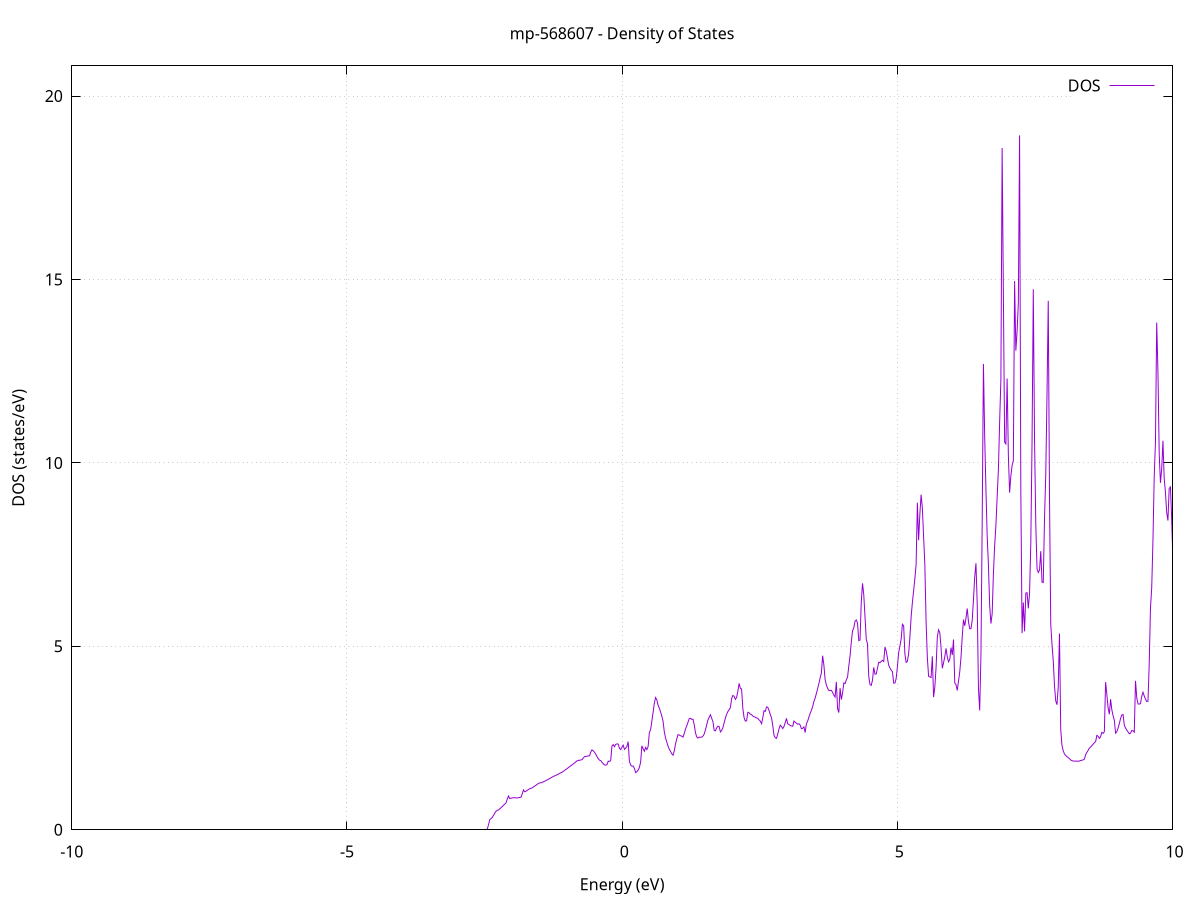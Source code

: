 set title 'mp-568607 - Density of States'
set xlabel 'Energy (eV)'
set ylabel 'DOS (states/eV)'
set grid
set xrange [-10:10]
set yrange [0:20.824]
set xzeroaxis lt -1
set terminal png size 800,600
set output 'mp-568607_dos_gnuplot.png'
plot '-' using 1:2 with lines title 'DOS'
-28.316800 0.000000
-28.294100 0.000000
-28.271500 0.000000
-28.248800 0.000000
-28.226200 0.000000
-28.203500 0.000000
-28.180900 0.000000
-28.158200 0.000000
-28.135600 0.000000
-28.112900 0.000000
-28.090300 0.000000
-28.067600 0.000000
-28.045000 0.000000
-28.022300 0.000000
-27.999700 0.000000
-27.977000 0.000000
-27.954400 0.000000
-27.931700 0.000000
-27.909100 0.000000
-27.886400 0.000000
-27.863800 0.000000
-27.841100 0.000000
-27.818500 0.000000
-27.795800 0.000000
-27.773200 0.000000
-27.750500 0.000000
-27.727900 0.000000
-27.705200 0.000000
-27.682600 0.000000
-27.659900 0.000000
-27.637300 0.000000
-27.614600 0.000000
-27.592000 0.000000
-27.569300 0.000000
-27.546700 0.000000
-27.524000 0.000000
-27.501400 0.000000
-27.478700 0.000000
-27.456100 0.000000
-27.433400 0.000000
-27.410800 0.000000
-27.388100 0.000000
-27.365500 0.000000
-27.342800 0.000000
-27.320200 0.000000
-27.297500 0.000000
-27.274900 0.000000
-27.252200 0.000000
-27.229600 0.000000
-27.206900 0.000000
-27.184300 0.000000
-27.161600 0.000000
-27.139000 0.000000
-27.116300 0.000000
-27.093700 0.000000
-27.071000 0.000000
-27.048400 0.000000
-27.025700 0.000000
-27.003100 0.000000
-26.980400 0.000000
-26.957800 0.000000
-26.935100 0.000000
-26.912500 0.000000
-26.889800 0.000000
-26.867200 0.000000
-26.844500 0.000000
-26.821900 0.000000
-26.799200 0.000000
-26.776600 0.000000
-26.753900 0.000000
-26.731300 0.000000
-26.708600 0.000000
-26.686000 0.000000
-26.663300 0.000000
-26.640700 0.000000
-26.618000 0.000000
-26.595400 0.000000
-26.572700 0.000000
-26.550100 0.000000
-26.527400 0.000000
-26.504800 0.000000
-26.482100 0.000000
-26.459500 0.000000
-26.436800 0.000000
-26.414200 0.000000
-26.391500 0.000000
-26.368900 0.000000
-26.346200 0.000000
-26.323600 0.000000
-26.300900 0.000000
-26.278300 0.000000
-26.255600 1109.644400
-26.233000 0.000000
-26.210300 0.000000
-26.187700 0.000000
-26.165000 0.000000
-26.142400 0.000000
-26.119700 0.000000
-26.097100 0.000000
-26.074400 0.000000
-26.051800 0.000000
-26.029100 0.000000
-26.006500 0.000000
-25.983800 0.000000
-25.961200 0.000000
-25.938500 0.000000
-25.915900 0.000000
-25.893200 0.000000
-25.870600 0.000000
-25.847900 0.000000
-25.825300 0.000000
-25.802600 0.000000
-25.780000 0.000000
-25.757300 0.000000
-25.734700 0.000000
-25.712000 0.000000
-25.689400 0.000000
-25.666700 0.000000
-25.644100 0.000000
-25.621400 0.000000
-25.598800 0.000000
-25.576100 0.000000
-25.553500 0.000000
-25.530800 0.000000
-25.508200 0.000000
-25.485500 0.000000
-25.462900 0.000000
-25.440200 0.000000
-25.417600 0.000000
-25.394900 0.000000
-25.372300 0.000000
-25.349600 0.000000
-25.327000 0.000000
-25.304300 0.000000
-25.281600 0.000000
-25.259000 0.000000
-25.236300 0.000000
-25.213700 0.000000
-25.191000 0.000000
-25.168400 0.000000
-25.145700 0.000000
-25.123100 0.000000
-25.100400 0.000000
-25.077800 0.000000
-25.055100 0.000000
-25.032500 0.000000
-25.009800 0.000000
-24.987200 0.000000
-24.964500 0.000000
-24.941900 0.000000
-24.919200 0.000000
-24.896600 0.000000
-24.873900 0.000000
-24.851300 0.000000
-24.828600 0.000000
-24.806000 0.000000
-24.783300 0.000000
-24.760700 0.000000
-24.738000 0.000000
-24.715400 0.000000
-24.692700 0.000000
-24.670100 0.000000
-24.647400 0.000000
-24.624800 0.000000
-24.602100 0.000000
-24.579500 0.000000
-24.556800 0.000000
-24.534200 0.000000
-24.511500 0.000000
-24.488900 0.000000
-24.466200 0.000000
-24.443600 0.000000
-24.420900 0.000000
-24.398300 0.000000
-24.375600 0.000000
-24.353000 0.000000
-24.330300 0.000000
-24.307700 0.000000
-24.285000 0.000000
-24.262400 0.000000
-24.239700 0.000000
-24.217100 0.000000
-24.194400 0.000000
-24.171800 0.000000
-24.149100 0.000000
-24.126500 0.000000
-24.103800 0.000000
-24.081200 0.000000
-24.058500 0.000000
-24.035900 0.000000
-24.013200 0.000000
-23.990600 0.000000
-23.967900 0.000000
-23.945300 0.000000
-23.922600 0.000000
-23.900000 0.000000
-23.877300 0.000000
-23.854700 0.000000
-23.832000 0.000000
-23.809400 0.000000
-23.786700 0.000000
-23.764100 0.000000
-23.741400 0.000000
-23.718800 0.000000
-23.696100 0.000000
-23.673500 0.000000
-23.650800 0.000000
-23.628200 0.000000
-23.605500 0.000000
-23.582900 0.000000
-23.560200 0.000000
-23.537600 0.000000
-23.514900 0.000000
-23.492300 0.000000
-23.469600 0.000000
-23.447000 0.000000
-23.424300 0.000000
-23.401700 0.000000
-23.379000 0.000000
-23.356400 0.000000
-23.333700 0.000000
-23.311100 0.000000
-23.288400 0.000000
-23.265800 0.000000
-23.243100 0.000000
-23.220500 0.000000
-23.197800 0.000000
-23.175200 0.000000
-23.152500 0.000000
-23.129900 0.000000
-23.107200 0.000000
-23.084600 0.000000
-23.061900 0.000000
-23.039300 0.000000
-23.016600 0.000000
-22.994000 0.000000
-22.971300 0.000000
-22.948700 0.000000
-22.926000 0.000000
-22.903400 0.000000
-22.880700 0.000000
-22.858100 0.000000
-22.835400 0.000000
-22.812800 0.000000
-22.790100 0.000000
-22.767500 0.000000
-22.744800 0.000000
-22.722200 0.000000
-22.699500 0.000000
-22.676900 0.000000
-22.654200 0.000000
-22.631600 0.000000
-22.608900 0.000000
-22.586300 0.000000
-22.563600 0.000000
-22.541000 0.000000
-22.518300 0.000000
-22.495700 0.000000
-22.473000 0.000000
-22.450400 0.000000
-22.427700 0.000000
-22.405100 0.000000
-22.382400 0.000000
-22.359800 0.000000
-22.337100 0.000000
-22.314500 0.000000
-22.291800 0.000000
-22.269200 0.000000
-22.246500 0.000000
-22.223900 0.000000
-22.201200 0.000000
-22.178600 0.000000
-22.155900 0.000000
-22.133300 0.000000
-22.110600 0.000000
-22.088000 0.000000
-22.065300 0.000000
-22.042700 0.000000
-22.020000 0.000000
-21.997400 0.000000
-21.974700 0.000000
-21.952100 0.000000
-21.929400 0.000000
-21.906700 0.000000
-21.884100 0.000000
-21.861400 0.000000
-21.838800 0.000000
-21.816100 0.000000
-21.793500 0.000000
-21.770800 0.000000
-21.748200 0.000000
-21.725500 0.000000
-21.702900 0.000000
-21.680200 0.000000
-21.657600 0.000000
-21.634900 0.000000
-21.612300 0.000000
-21.589600 0.000000
-21.567000 0.000000
-21.544300 0.000000
-21.521700 0.000000
-21.499000 0.000000
-21.476400 0.000000
-21.453700 0.000000
-21.431100 0.000000
-21.408400 0.000000
-21.385800 0.000000
-21.363100 0.000000
-21.340500 0.000000
-21.317800 0.000000
-21.295200 0.000000
-21.272500 0.000000
-21.249900 0.000000
-21.227200 0.000000
-21.204600 0.000000
-21.181900 0.000000
-21.159300 0.000000
-21.136600 0.000000
-21.114000 0.000000
-21.091300 0.000000
-21.068700 0.000000
-21.046000 0.000000
-21.023400 0.000000
-21.000700 0.000000
-20.978100 0.000000
-20.955400 0.000000
-20.932800 0.000000
-20.910100 0.000000
-20.887500 0.000000
-20.864800 0.000000
-20.842200 0.000000
-20.819500 0.000000
-20.796900 0.000000
-20.774200 0.000000
-20.751600 0.000000
-20.728900 0.000000
-20.706300 0.000000
-20.683600 0.000000
-20.661000 0.000000
-20.638300 0.000000
-20.615700 0.000000
-20.593000 0.000000
-20.570400 0.000000
-20.547700 0.000000
-20.525100 0.000000
-20.502400 0.000000
-20.479800 0.000000
-20.457100 0.000000
-20.434500 0.000000
-20.411800 0.000000
-20.389200 0.000000
-20.366500 0.000000
-20.343900 0.000000
-20.321200 0.000000
-20.298600 0.000000
-20.275900 0.000000
-20.253300 0.000000
-20.230600 0.000000
-20.208000 0.000000
-20.185300 0.000000
-20.162700 0.000000
-20.140000 0.000000
-20.117400 0.000000
-20.094700 0.000000
-20.072100 0.000000
-20.049400 0.000000
-20.026800 0.000000
-20.004100 0.000000
-19.981500 0.000000
-19.958800 0.000000
-19.936200 0.000000
-19.913500 0.000000
-19.890900 0.000000
-19.868200 0.000000
-19.845600 0.000000
-19.822900 0.000000
-19.800300 0.000000
-19.777600 0.000000
-19.755000 0.000000
-19.732300 0.000000
-19.709700 0.000000
-19.687000 0.000000
-19.664400 0.000000
-19.641700 0.000000
-19.619100 0.000000
-19.596400 0.000000
-19.573800 0.000000
-19.551100 0.000000
-19.528500 0.000000
-19.505800 0.000000
-19.483200 0.000000
-19.460500 0.000000
-19.437900 0.000000
-19.415200 0.000000
-19.392600 0.000000
-19.369900 0.000000
-19.347300 0.000000
-19.324600 0.000000
-19.302000 0.000000
-19.279300 0.000000
-19.256700 0.000000
-19.234000 0.000000
-19.211400 0.000000
-19.188700 0.000000
-19.166100 0.000000
-19.143400 0.000000
-19.120800 0.000000
-19.098100 0.000000
-19.075500 0.000000
-19.052800 0.000000
-19.030200 0.000000
-19.007500 0.000000
-18.984900 0.000000
-18.962200 0.000000
-18.939600 0.000000
-18.916900 0.000000
-18.894300 0.000000
-18.871600 0.000000
-18.849000 0.000000
-18.826300 0.000000
-18.803700 0.000000
-18.781000 0.000000
-18.758400 0.000000
-18.735700 0.000000
-18.713100 0.000000
-18.690400 0.000000
-18.667800 0.000000
-18.645100 0.000000
-18.622500 0.000000
-18.599800 0.000000
-18.577200 0.000000
-18.554500 0.000000
-18.531800 0.000000
-18.509200 0.000000
-18.486500 0.000000
-18.463900 0.000000
-18.441200 0.000000
-18.418600 0.000000
-18.395900 0.000000
-18.373300 0.000000
-18.350600 0.000000
-18.328000 0.000000
-18.305300 0.000000
-18.282700 0.000000
-18.260000 0.000000
-18.237400 0.000000
-18.214700 0.000000
-18.192100 0.000000
-18.169400 0.000000
-18.146800 0.000000
-18.124100 0.000000
-18.101500 0.000000
-18.078800 0.000000
-18.056200 0.000000
-18.033500 0.000000
-18.010900 0.000000
-17.988200 0.000000
-17.965600 0.000000
-17.942900 0.000000
-17.920300 0.000000
-17.897600 0.000000
-17.875000 0.000000
-17.852300 0.000000
-17.829700 0.000000
-17.807000 0.000000
-17.784400 0.000000
-17.761700 0.000000
-17.739100 0.000000
-17.716400 0.000000
-17.693800 0.000000
-17.671100 0.000000
-17.648500 0.000000
-17.625800 0.000000
-17.603200 0.000000
-17.580500 0.000000
-17.557900 0.000000
-17.535200 0.000000
-17.512600 0.000000
-17.489900 0.000000
-17.467300 0.000000
-17.444600 0.000000
-17.422000 0.000000
-17.399300 0.000000
-17.376700 0.000000
-17.354000 0.000000
-17.331400 0.000000
-17.308700 0.000000
-17.286100 0.000000
-17.263400 0.000000
-17.240800 0.000000
-17.218100 0.000000
-17.195500 0.000000
-17.172800 0.000000
-17.150200 0.000000
-17.127500 0.000000
-17.104900 0.000000
-17.082200 0.000000
-17.059600 0.000000
-17.036900 0.000000
-17.014300 0.000000
-16.991600 0.000000
-16.969000 0.000000
-16.946300 0.000000
-16.923700 0.000000
-16.901000 0.000000
-16.878400 0.000000
-16.855700 0.000000
-16.833100 0.000000
-16.810400 0.000000
-16.787800 0.000000
-16.765100 0.000000
-16.742500 0.000000
-16.719800 0.000000
-16.697200 0.000000
-16.674500 0.000000
-16.651900 0.000000
-16.629200 0.000000
-16.606600 0.000000
-16.583900 0.000000
-16.561300 0.000000
-16.538600 0.000000
-16.516000 0.000000
-16.493300 0.000000
-16.470700 0.000000
-16.448000 0.000000
-16.425400 0.000000
-16.402700 0.000000
-16.380100 0.000000
-16.357400 0.000000
-16.334800 0.000000
-16.312100 0.000000
-16.289500 0.000000
-16.266800 0.000000
-16.244200 0.000000
-16.221500 0.000000
-16.198900 0.000000
-16.176200 0.000000
-16.153600 0.000000
-16.130900 0.000000
-16.108300 0.000000
-16.085600 0.000000
-16.063000 0.000000
-16.040300 0.000000
-16.017700 0.000000
-15.995000 0.000000
-15.972400 0.000000
-15.949700 0.000000
-15.927100 0.000000
-15.904400 0.000000
-15.881800 0.000000
-15.859100 0.000000
-15.836500 0.000000
-15.813800 0.000000
-15.791200 0.000000
-15.768500 0.000000
-15.745900 0.000000
-15.723200 0.000000
-15.700600 0.000000
-15.677900 0.000000
-15.655300 0.000000
-15.632600 0.000000
-15.610000 0.000000
-15.587300 0.000000
-15.564700 0.000000
-15.542000 0.000000
-15.519400 0.000000
-15.496700 0.000000
-15.474100 0.000000
-15.451400 0.000000
-15.428800 0.000000
-15.406100 0.000000
-15.383500 0.000000
-15.360800 0.000000
-15.338200 0.000000
-15.315500 0.000000
-15.292900 0.000000
-15.270200 0.000000
-15.247600 0.000000
-15.224900 0.000000
-15.202300 0.000000
-15.179600 0.000000
-15.156900 0.000000
-15.134300 0.000000
-15.111600 0.000000
-15.089000 0.000000
-15.066300 0.000000
-15.043700 0.000000
-15.021000 0.000000
-14.998400 0.000000
-14.975700 0.000000
-14.953100 0.000000
-14.930400 0.000000
-14.907800 0.000000
-14.885100 0.000000
-14.862500 0.000000
-14.839800 0.000000
-14.817200 0.000000
-14.794500 0.000000
-14.771900 0.000000
-14.749200 0.000000
-14.726600 0.000000
-14.703900 0.000000
-14.681300 0.000000
-14.658600 0.000000
-14.636000 0.000000
-14.613300 0.000000
-14.590700 0.000000
-14.568000 0.000000
-14.545400 0.000000
-14.522700 0.000000
-14.500100 0.000000
-14.477400 0.000000
-14.454800 0.000000
-14.432100 0.000000
-14.409500 0.000000
-14.386800 0.000000
-14.364200 0.000000
-14.341500 0.000000
-14.318900 0.000000
-14.296200 0.000000
-14.273600 0.000000
-14.250900 0.000000
-14.228300 0.000000
-14.205600 0.000000
-14.183000 0.000000
-14.160300 0.000000
-14.137700 0.000000
-14.115000 0.000000
-14.092400 0.000000
-14.069700 0.000000
-14.047100 0.000000
-14.024400 0.000000
-14.001800 0.000000
-13.979100 0.000000
-13.956500 0.000000
-13.933800 0.000000
-13.911200 0.000000
-13.888500 0.000000
-13.865900 0.000000
-13.843200 0.000000
-13.820600 0.000000
-13.797900 0.000000
-13.775300 0.000000
-13.752600 0.000000
-13.730000 0.000000
-13.707300 0.000000
-13.684700 0.000000
-13.662000 0.000000
-13.639400 0.000000
-13.616700 0.000000
-13.594100 0.000000
-13.571400 0.000000
-13.548800 0.000000
-13.526100 0.000000
-13.503500 0.000000
-13.480800 0.000000
-13.458200 0.000000
-13.435500 0.000000
-13.412900 0.000000
-13.390200 0.000000
-13.367600 0.000000
-13.344900 0.000000
-13.322300 0.000000
-13.299600 0.000000
-13.277000 0.000000
-13.254300 0.000000
-13.231700 0.000000
-13.209000 0.000000
-13.186400 0.000000
-13.163700 0.000000
-13.141100 0.000000
-13.118400 0.000000
-13.095800 0.000000
-13.073100 0.000000
-13.050500 0.000000
-13.027800 0.000000
-13.005200 0.000000
-12.982500 0.000000
-12.959900 0.000000
-12.937200 0.000000
-12.914600 0.000000
-12.891900 0.000000
-12.869300 0.000000
-12.846600 0.000000
-12.824000 0.000000
-12.801300 0.000000
-12.778700 0.000000
-12.756000 0.000000
-12.733400 0.000000
-12.710700 0.000000
-12.688100 0.000000
-12.665400 0.000000
-12.642800 0.000000
-12.620100 0.000000
-12.597500 0.000000
-12.574800 0.000000
-12.552200 0.000000
-12.529500 0.000000
-12.506900 0.000000
-12.484200 0.000000
-12.461600 0.000000
-12.438900 0.000000
-12.416300 0.000000
-12.393600 0.000000
-12.371000 0.000000
-12.348300 0.000000
-12.325700 0.000000
-12.303000 0.000000
-12.280400 0.000000
-12.257700 0.000000
-12.235100 0.000000
-12.212400 0.000000
-12.189800 0.000000
-12.167100 0.000000
-12.144500 0.000000
-12.121800 0.000000
-12.099200 0.000000
-12.076500 0.000000
-12.053900 0.000000
-12.031200 0.000000
-12.008600 0.000000
-11.985900 0.000000
-11.963300 0.000000
-11.940600 0.000000
-11.918000 0.000000
-11.895300 0.000000
-11.872700 0.000000
-11.850000 0.000000
-11.827400 0.000000
-11.804700 0.000000
-11.782000 0.000000
-11.759400 0.000000
-11.736700 0.000000
-11.714100 0.000000
-11.691400 0.000000
-11.668800 0.000000
-11.646100 0.000000
-11.623500 0.000000
-11.600800 0.000000
-11.578200 0.000000
-11.555500 0.000000
-11.532900 0.000000
-11.510200 0.000000
-11.487600 0.000000
-11.464900 0.000000
-11.442300 0.000000
-11.419600 0.000000
-11.397000 0.000000
-11.374300 0.000000
-11.351700 0.000000
-11.329000 0.000000
-11.306400 0.000000
-11.283700 0.000000
-11.261100 0.000000
-11.238400 0.000000
-11.215800 0.000000
-11.193100 0.000000
-11.170500 0.000000
-11.147800 0.000000
-11.125200 0.000000
-11.102500 0.000000
-11.079900 0.000000
-11.057200 0.000000
-11.034600 0.000000
-11.011900 0.000000
-10.989300 0.000000
-10.966600 0.000000
-10.944000 0.000000
-10.921300 0.000000
-10.898700 0.000000
-10.876000 0.000000
-10.853400 0.000000
-10.830700 0.000000
-10.808100 0.000000
-10.785400 0.000000
-10.762800 0.000000
-10.740100 0.000000
-10.717500 0.000000
-10.694800 0.000000
-10.672200 0.000000
-10.649500 0.000000
-10.626900 0.000000
-10.604200 0.000000
-10.581600 0.000000
-10.558900 0.000000
-10.536300 0.000000
-10.513600 0.000000
-10.491000 0.000000
-10.468300 0.000000
-10.445700 0.000000
-10.423000 0.000000
-10.400400 0.000000
-10.377700 0.000000
-10.355100 0.000000
-10.332400 0.000000
-10.309800 0.000000
-10.287100 0.000000
-10.264500 0.000000
-10.241800 0.000000
-10.219200 0.000000
-10.196500 0.000000
-10.173900 0.000000
-10.151200 0.000000
-10.128600 0.000000
-10.105900 0.000000
-10.083300 0.000000
-10.060600 0.000000
-10.038000 0.000000
-10.015300 0.000000
-9.992700 0.000000
-9.970000 0.000000
-9.947400 0.000000
-9.924700 0.000000
-9.902100 0.000000
-9.879400 0.000000
-9.856800 0.000000
-9.834100 0.000000
-9.811500 0.000000
-9.788800 0.000000
-9.766200 0.000000
-9.743500 0.000000
-9.720900 0.000000
-9.698200 0.000000
-9.675600 0.000000
-9.652900 0.000000
-9.630300 0.000000
-9.607600 0.000000
-9.585000 0.000000
-9.562300 0.000000
-9.539700 0.000000
-9.517000 0.000000
-9.494400 0.000000
-9.471700 0.000000
-9.449100 0.000000
-9.426400 0.000000
-9.403800 0.000000
-9.381100 0.000000
-9.358500 0.000000
-9.335800 0.000000
-9.313200 0.000000
-9.290500 0.000000
-9.267900 0.000000
-9.245200 0.000000
-9.222600 0.000000
-9.199900 0.000000
-9.177300 0.000000
-9.154600 0.000000
-9.132000 0.000000
-9.109300 0.000000
-9.086700 0.000000
-9.064000 0.000000
-9.041400 0.000000
-9.018700 0.000000
-8.996100 0.000000
-8.973400 0.000000
-8.950800 0.000000
-8.928100 0.000000
-8.905500 0.000000
-8.882800 0.000000
-8.860200 0.000000
-8.837500 0.000000
-8.814900 0.000000
-8.792200 0.000000
-8.769600 0.000000
-8.746900 0.000000
-8.724300 0.000000
-8.701600 0.000000
-8.679000 0.000000
-8.656300 0.000000
-8.633700 0.000000
-8.611000 0.000000
-8.588400 0.000000
-8.565700 0.000000
-8.543100 0.000000
-8.520400 0.000000
-8.497800 0.000000
-8.475100 0.000000
-8.452500 0.000000
-8.429800 0.000000
-8.407100 0.000000
-8.384500 0.000000
-8.361800 0.000000
-8.339200 0.000000
-8.316500 0.000000
-8.293900 0.000000
-8.271200 0.000000
-8.248600 0.000000
-8.225900 0.000000
-8.203300 0.000000
-8.180600 0.000000
-8.158000 0.000000
-8.135300 0.000000
-8.112700 0.000000
-8.090000 0.000000
-8.067400 0.000000
-8.044700 0.000000
-8.022100 0.000000
-7.999400 0.000000
-7.976800 0.000000
-7.954100 0.000000
-7.931500 0.000000
-7.908800 0.000000
-7.886200 0.000000
-7.863500 0.000000
-7.840900 0.000000
-7.818200 0.000000
-7.795600 0.000000
-7.772900 0.000000
-7.750300 0.000000
-7.727600 0.000000
-7.705000 0.000000
-7.682300 0.000000
-7.659700 0.000000
-7.637000 0.000000
-7.614400 0.000000
-7.591700 0.000000
-7.569100 0.000000
-7.546400 0.000000
-7.523800 0.000000
-7.501100 0.000000
-7.478500 0.000000
-7.455800 0.000000
-7.433200 0.000000
-7.410500 0.000000
-7.387900 0.000000
-7.365200 0.000000
-7.342600 0.000000
-7.319900 0.000000
-7.297300 0.000000
-7.274600 0.000000
-7.252000 0.000000
-7.229300 0.000000
-7.206700 0.000000
-7.184000 0.000000
-7.161400 0.000000
-7.138700 0.000000
-7.116100 0.000000
-7.093400 0.000000
-7.070800 0.000000
-7.048100 0.000000
-7.025500 0.000000
-7.002800 0.000000
-6.980200 0.000000
-6.957500 0.000000
-6.934900 0.000000
-6.912200 0.000000
-6.889600 0.000000
-6.866900 0.000000
-6.844300 0.000000
-6.821600 0.000000
-6.799000 0.000000
-6.776300 0.000000
-6.753700 0.000000
-6.731000 0.000000
-6.708400 0.000000
-6.685700 0.000000
-6.663100 0.000000
-6.640400 0.000000
-6.617800 0.000000
-6.595100 0.000000
-6.572500 0.000000
-6.549800 0.000000
-6.527200 0.000000
-6.504500 0.000000
-6.481900 0.000000
-6.459200 0.000000
-6.436600 0.000000
-6.413900 0.000000
-6.391300 0.000000
-6.368600 0.000000
-6.346000 0.000000
-6.323300 0.000000
-6.300700 0.000000
-6.278000 0.000000
-6.255400 0.000000
-6.232700 0.000000
-6.210100 0.000000
-6.187400 0.000000
-6.164800 0.000000
-6.142100 0.000000
-6.119500 0.000000
-6.096800 0.000000
-6.074200 0.000000
-6.051500 0.000000
-6.028900 0.000000
-6.006200 0.000000
-5.983600 0.000000
-5.960900 0.000000
-5.938300 0.000000
-5.915600 0.000000
-5.893000 0.000000
-5.870300 0.000000
-5.847700 0.000000
-5.825000 0.000000
-5.802400 0.000000
-5.779700 0.000000
-5.757100 0.000000
-5.734400 0.000000
-5.711800 0.000000
-5.689100 0.000000
-5.666500 0.000000
-5.643800 0.000000
-5.621200 0.000000
-5.598500 0.000000
-5.575900 0.000000
-5.553200 0.000000
-5.530600 0.000000
-5.507900 0.000000
-5.485300 0.000000
-5.462600 0.000000
-5.440000 0.000000
-5.417300 0.000000
-5.394700 0.000000
-5.372000 0.000000
-5.349400 0.000000
-5.326700 0.000000
-5.304100 0.000000
-5.281400 0.000000
-5.258800 0.000000
-5.236100 0.000000
-5.213500 0.000000
-5.190800 0.000000
-5.168200 0.000000
-5.145500 0.000000
-5.122900 0.000000
-5.100200 0.000000
-5.077600 0.000000
-5.054900 0.000000
-5.032200 0.000000
-5.009600 0.000000
-4.986900 0.000000
-4.964300 0.000000
-4.941600 0.000000
-4.919000 0.000000
-4.896300 0.000000
-4.873700 0.000000
-4.851000 0.000000
-4.828400 0.000000
-4.805700 0.000000
-4.783100 0.000000
-4.760400 0.000000
-4.737800 0.000000
-4.715100 0.000000
-4.692500 0.000000
-4.669800 0.000000
-4.647200 0.000000
-4.624500 0.000000
-4.601900 0.000000
-4.579200 0.000000
-4.556600 0.000000
-4.533900 0.000000
-4.511300 0.000000
-4.488600 0.000000
-4.466000 0.000000
-4.443300 0.000000
-4.420700 0.000000
-4.398000 0.000000
-4.375400 0.000000
-4.352700 0.000000
-4.330100 0.000000
-4.307400 0.000000
-4.284800 0.000000
-4.262100 0.000000
-4.239500 0.000000
-4.216800 0.000000
-4.194200 0.000000
-4.171500 0.000000
-4.148900 0.000000
-4.126200 0.000000
-4.103600 0.000000
-4.080900 0.000000
-4.058300 0.000000
-4.035600 0.000000
-4.013000 0.000000
-3.990300 0.000000
-3.967700 0.000000
-3.945000 0.000000
-3.922400 0.000000
-3.899700 0.000000
-3.877100 0.000000
-3.854400 0.000000
-3.831800 0.000000
-3.809100 0.000000
-3.786500 0.000000
-3.763800 0.000000
-3.741200 0.000000
-3.718500 0.000000
-3.695900 0.000000
-3.673200 0.000000
-3.650600 0.000000
-3.627900 0.000000
-3.605300 0.000000
-3.582600 0.000000
-3.560000 0.000000
-3.537300 0.000000
-3.514700 0.000000
-3.492000 0.000000
-3.469400 0.000000
-3.446700 0.000000
-3.424100 0.000000
-3.401400 0.000000
-3.378800 0.000000
-3.356100 0.000000
-3.333500 0.000000
-3.310800 0.000000
-3.288200 0.000000
-3.265500 0.000000
-3.242900 0.000000
-3.220200 0.000000
-3.197600 0.000000
-3.174900 0.000000
-3.152300 0.000000
-3.129600 0.000000
-3.107000 0.000000
-3.084300 0.000000
-3.061700 0.000000
-3.039000 0.000000
-3.016400 0.000000
-2.993700 0.000000
-2.971100 0.000000
-2.948400 0.000000
-2.925800 0.000000
-2.903100 0.000000
-2.880500 0.000000
-2.857800 0.000000
-2.835200 0.000000
-2.812500 0.000000
-2.789900 0.000000
-2.767200 0.000000
-2.744600 0.000000
-2.721900 0.000000
-2.699300 0.000000
-2.676600 0.000000
-2.654000 0.000000
-2.631300 0.000000
-2.608700 0.000000
-2.586000 0.000000
-2.563400 0.000000
-2.540700 0.000000
-2.518100 0.000000
-2.495400 0.000000
-2.472800 0.000000
-2.450100 0.021300
-2.427500 0.139000
-2.404800 0.276900
-2.382200 0.305100
-2.359500 0.337200
-2.336900 0.394500
-2.314200 0.454700
-2.291600 0.505800
-2.268900 0.528200
-2.246300 0.541100
-2.223600 0.569400
-2.201000 0.601900
-2.178300 0.634200
-2.155700 0.666400
-2.133000 0.699800
-2.110400 0.733600
-2.087700 0.832300
-2.065100 0.921300
-2.042400 0.850600
-2.019800 0.859800
-1.997100 0.867400
-1.974500 0.874700
-1.951800 0.875700
-1.929200 0.868300
-1.906500 0.865800
-1.883900 0.874400
-1.861200 0.882700
-1.838600 0.886700
-1.815900 0.974000
-1.793300 1.087400
-1.770600 1.035600
-1.748000 1.049200
-1.725300 1.073600
-1.702700 1.099200
-1.680000 1.118700
-1.657300 1.128600
-1.634700 1.142600
-1.612000 1.166000
-1.589400 1.189600
-1.566700 1.213700
-1.544100 1.238100
-1.521400 1.261800
-1.498800 1.277600
-1.476100 1.279700
-1.453500 1.294100
-1.430800 1.308700
-1.408200 1.323600
-1.385500 1.340400
-1.362900 1.358300
-1.340200 1.376700
-1.317600 1.395900
-1.294900 1.415800
-1.272300 1.435900
-1.249600 1.454300
-1.227000 1.469100
-1.204300 1.484700
-1.181700 1.499700
-1.159000 1.517900
-1.136400 1.536300
-1.113700 1.553400
-1.091100 1.570000
-1.068400 1.593000
-1.045800 1.618600
-1.023100 1.643000
-1.000500 1.668000
-0.977800 1.693400
-0.955200 1.719500
-0.932500 1.746100
-0.909900 1.769400
-0.887200 1.796300
-0.864600 1.823700
-0.841900 1.851500
-0.819300 1.879900
-0.796600 1.893200
-0.774000 1.894300
-0.751300 1.903400
-0.728700 1.911800
-0.706000 1.958400
-0.683400 1.991900
-0.660700 1.999300
-0.638100 2.006500
-0.615400 2.012700
-0.592800 2.016900
-0.570100 2.120400
-0.547500 2.178500
-0.524800 2.151600
-0.502200 2.112100
-0.479500 2.059500
-0.456900 1.996000
-0.434200 1.941900
-0.411600 1.897400
-0.388900 1.887300
-0.366300 1.837700
-0.343600 1.798200
-0.321000 1.770200
-0.298300 1.761900
-0.275700 1.773300
-0.253000 1.870400
-0.230400 1.863700
-0.207700 1.887400
-0.185100 2.283600
-0.162400 2.321500
-0.139800 2.265300
-0.117100 2.329000
-0.094500 2.340400
-0.071800 2.336800
-0.049200 2.222100
-0.026500 2.186200
-0.003900 2.250300
0.018800 2.306800
0.041400 2.192100
0.064100 2.223400
0.086700 2.272900
0.109400 2.403900
0.132000 1.864300
0.154700 1.764500
0.177300 1.734200
0.200000 1.738700
0.222600 1.672700
0.245300 1.559100
0.267900 1.584800
0.290600 1.628200
0.313200 1.697000
0.335900 1.846500
0.358500 2.288500
0.381200 2.209700
0.403800 2.138700
0.426500 2.246100
0.449100 2.185300
0.471800 2.268400
0.494400 2.650300
0.517100 2.731500
0.539700 2.958800
0.562400 3.197500
0.585000 3.452000
0.607700 3.604900
0.630300 3.542000
0.653000 3.394000
0.675600 3.314400
0.698300 3.210300
0.720900 3.098600
0.743600 2.959300
0.766200 2.668900
0.788900 2.504000
0.811500 2.392500
0.834200 2.276800
0.856800 2.196200
0.879500 2.133100
0.902100 2.071000
0.924800 2.033500
0.947400 2.156100
0.970100 2.340700
0.992700 2.479200
1.015400 2.594800
1.038000 2.582300
1.060700 2.561300
1.083300 2.553700
1.106000 2.525800
1.128600 2.629400
1.151300 2.744800
1.173900 2.833300
1.196600 2.933600
1.219200 3.027700
1.241900 3.039600
1.264500 3.010000
1.287200 3.014300
1.309800 2.860800
1.332500 2.643700
1.355100 2.531600
1.377800 2.499400
1.400400 2.524600
1.423100 2.525000
1.445700 2.522800
1.468400 2.555000
1.491000 2.610500
1.513700 2.721500
1.536300 2.856600
1.559000 2.993600
1.581600 3.067500
1.604300 3.136300
1.626900 3.037100
1.649600 2.950300
1.672200 2.710100
1.694900 2.698200
1.717600 2.777800
1.740200 2.823900
1.762900 2.809700
1.785500 2.666600
1.808200 2.706400
1.830800 2.783700
1.853500 2.919100
1.876100 3.043900
1.898800 3.151000
1.921400 3.224200
1.944100 3.268700
1.966700 3.328100
1.989400 3.576900
2.012000 3.662100
2.034700 3.639200
2.057300 3.555900
2.080000 3.607400
2.102600 3.780700
2.125300 3.989500
2.147900 3.855900
2.170600 3.838500
2.193200 3.301900
2.215900 3.055000
2.238500 2.961400
2.261200 2.973600
2.283800 3.202600
2.306500 3.187300
2.329100 3.153100
2.351800 3.138400
2.374400 3.099200
2.397100 3.081900
2.419700 3.068200
2.442400 3.050200
2.465000 3.036800
2.487700 2.996300
2.510300 2.961700
2.533000 2.891300
2.555600 3.052900
2.578300 3.245600
2.600900 3.226200
2.623600 3.349200
2.646200 3.339700
2.668900 3.253300
2.691500 3.138400
2.714200 3.053700
2.736800 2.842800
2.759500 2.572200
2.782100 2.508300
2.804800 2.492600
2.827400 2.610200
2.850100 2.747200
2.872700 2.850900
2.895400 2.815700
2.918000 2.758000
2.940700 2.816800
2.963300 2.919700
2.986000 3.036400
3.008600 2.891900
3.031300 2.865900
3.053900 2.843900
3.076600 2.828600
3.099200 2.821800
3.121900 2.964100
3.144500 2.932100
3.167200 2.903300
3.189800 2.878200
3.212500 2.889300
3.235100 2.855300
3.257800 2.753400
3.280400 2.767000
3.303100 2.805500
3.325700 2.651100
3.348400 2.893500
3.371000 2.960400
3.393700 3.076500
3.416300 3.172000
3.439000 3.258300
3.461600 3.356200
3.484300 3.498300
3.506900 3.590200
3.529600 3.716800
3.552200 3.848400
3.574900 3.985300
3.597500 4.139800
3.620200 4.271800
3.642800 4.744900
3.665500 4.492700
3.688100 4.095300
3.710800 3.946000
3.733400 3.856900
3.756100 3.797700
3.778700 3.798000
3.801400 3.801200
3.824000 3.745900
3.846700 3.672200
3.869300 3.617900
3.892000 4.032300
3.914600 3.301000
3.937300 3.195200
3.959900 3.861800
3.982600 3.548600
4.005200 3.729700
4.027900 4.003700
4.050500 3.985400
4.073200 4.086400
4.095800 4.162900
4.118500 4.462800
4.141100 4.736400
4.163800 5.115000
4.186400 5.424800
4.209100 5.504600
4.231700 5.687300
4.254400 5.720600
4.277000 5.637700
4.299700 5.156300
4.322300 5.173500
4.345000 6.206800
4.367600 6.718500
4.390300 6.408700
4.412900 5.802100
4.435600 5.195100
4.458200 5.065900
4.480900 4.182800
4.503500 3.959900
4.526200 3.936800
4.548800 4.077800
4.571500 4.427000
4.594100 4.242600
4.616800 4.246300
4.639400 4.403100
4.662100 4.567100
4.684700 4.552600
4.707400 4.588900
4.730000 4.619800
4.752700 4.586600
4.775300 4.980100
4.798000 4.873900
4.820600 4.675300
4.843300 4.485700
4.865900 4.412900
4.888600 4.347600
4.911200 4.313900
4.933900 3.997800
4.956500 4.001400
4.979200 4.124600
5.001800 4.452800
5.024500 4.832700
5.047100 5.006200
5.069800 5.206700
5.092500 5.602800
5.115100 5.560400
5.137800 4.788600
5.160400 4.563500
5.183100 4.590800
5.205700 4.805200
5.228400 5.247300
5.251000 5.806900
5.273700 6.192900
5.296300 6.516300
5.319000 6.846200
5.341600 7.230100
5.364300 8.916800
5.386900 7.893400
5.409600 8.601100
5.432200 9.134900
5.454900 8.767700
5.477500 7.990000
5.500200 7.229500
5.522800 5.663100
5.545500 4.697500
5.568100 4.185100
5.590800 4.165300
5.613400 4.152200
5.636100 4.728100
5.658700 3.614500
5.681400 3.894000
5.704000 4.421500
5.726700 5.253300
5.749300 5.451100
5.772000 5.370900
5.794600 4.958600
5.817300 4.402600
5.839900 4.552700
5.862600 4.715500
5.885200 4.943700
5.907900 4.711800
5.930500 4.578200
5.953200 4.645800
5.975800 4.965700
5.998500 4.764900
6.021100 5.187000
6.043800 3.999800
6.066400 3.955500
6.089100 3.798200
6.111700 4.052300
6.134400 4.306000
6.157000 4.701600
6.179700 5.272200
6.202300 5.729800
6.225000 5.560300
6.247600 5.771300
6.270300 6.032800
6.292900 5.672100
6.315600 5.481500
6.338200 5.482100
6.360900 5.709700
6.383500 6.272600
6.406200 6.891000
6.428800 7.266000
6.451500 6.176600
6.474100 3.851300
6.496800 3.253500
6.519400 4.752700
6.542100 8.391100
6.564700 12.699600
6.587400 10.734000
6.610000 9.293700
6.632700 8.003100
6.655300 7.223000
6.678000 6.121800
6.700600 5.620200
6.723300 5.885500
6.745900 6.982200
6.768600 7.743200
6.791200 8.303100
6.813900 9.067000
6.836500 9.806300
6.859200 11.120100
6.881800 12.264600
6.904500 18.585200
6.927100 14.632900
6.949800 10.563500
6.972400 10.518200
6.995100 12.299900
7.017700 10.214100
7.040400 9.189400
7.063000 9.649200
7.085700 9.931900
7.108300 10.067200
7.131000 14.958000
7.153600 13.060600
7.176300 13.595000
7.198900 14.347900
7.221600 18.931100
7.244200 9.198600
7.266900 5.360200
7.289500 6.196600
7.312200 5.407400
7.334800 6.452500
7.357500 6.462700
7.380100 6.035300
7.402800 6.444300
7.425400 7.810700
7.448100 10.569600
7.470700 14.733500
7.493400 10.614300
7.516000 8.323000
7.538700 7.111500
7.561300 7.015600
7.584000 7.081700
7.606600 7.595400
7.629300 6.751300
7.651900 6.740700
7.674600 8.493900
7.697200 9.695500
7.719900 11.880000
7.742500 14.419800
7.765200 9.100300
7.787800 5.605100
7.810500 5.053000
7.833100 4.612600
7.855800 3.926100
7.878400 3.512300
7.901100 3.409700
7.923700 3.888900
7.946400 5.350000
7.969000 2.746400
7.991700 2.301000
8.014300 2.154500
8.037000 2.068100
8.059600 2.024700
8.082300 1.993300
8.104900 1.964800
8.127600 1.939200
8.150200 1.902900
8.172900 1.883800
8.195500 1.874700
8.218200 1.872900
8.240800 1.872000
8.263500 1.870800
8.286100 1.869400
8.308800 1.873200
8.331400 1.889100
8.354100 1.894800
8.376700 1.905400
8.399400 1.926900
8.422000 2.047400
8.444700 2.109500
8.467400 2.164900
8.490000 2.226600
8.512700 2.257000
8.535300 2.295800
8.558000 2.333800
8.580600 2.374300
8.603300 2.402100
8.625900 2.574400
8.648600 2.548500
8.671200 2.490800
8.693900 2.538900
8.716500 2.655300
8.739200 2.627800
8.761800 2.671700
8.784500 4.026500
8.807100 3.686600
8.829800 3.324200
8.852400 3.150200
8.875100 3.559700
8.897700 3.272000
8.920400 3.108300
8.943000 2.986900
8.965700 2.633800
8.988300 2.672000
9.011000 2.769100
9.033600 2.889300
9.056300 3.035500
9.078900 3.126800
9.101600 3.142100
9.124200 2.847700
9.146900 2.775000
9.169500 2.719400
9.192200 2.666900
9.214800 2.617300
9.237500 2.632700
9.260100 2.708100
9.282800 2.697600
9.305400 2.660100
9.328100 4.060800
9.350700 3.595300
9.373400 3.432600
9.396000 3.425300
9.418700 3.440300
9.441300 3.639300
9.464000 3.749800
9.486600 3.646900
9.509300 3.560200
9.531900 3.494800
9.554600 3.505600
9.577200 4.534400
9.599900 6.047100
9.622500 6.600400
9.645200 7.902000
9.667800 9.627800
9.690500 10.569800
9.713100 13.827500
9.735800 12.480900
9.758400 10.255000
9.781100 9.456700
9.803700 9.828900
9.826400 10.604800
9.849000 9.580400
9.871700 9.202200
9.894300 8.653100
9.917000 8.429400
9.939600 9.302300
9.962300 9.346600
9.984900 8.476900
10.007600 7.321400
10.030200 6.618800
10.052900 5.041500
10.075500 5.547000
10.098200 6.225500
10.120800 7.080700
10.143500 7.420800
10.166100 6.641300
10.188800 5.950800
10.211400 6.959400
10.234100 7.352500
10.256700 7.648500
10.279400 7.709700
10.302000 7.406400
10.324700 7.181000
10.347300 7.231300
10.370000 7.854200
10.392600 6.719100
10.415300 6.040600
10.437900 6.798700
10.460600 4.883900
10.483200 5.232500
10.505900 5.343600
10.528500 5.653600
10.551200 6.227900
10.573800 6.781600
10.596500 7.582800
10.619100 6.985300
10.641800 7.657500
10.664400 7.784900
10.687100 6.773700
10.709700 7.716800
10.732400 5.902700
10.755000 5.866200
10.777700 6.188400
10.800300 6.303200
10.823000 6.230300
10.845600 6.865800
10.868300 7.113300
10.890900 7.609100
10.913600 7.813600
10.936200 7.795500
10.958900 8.056400
10.981500 7.278200
11.004200 7.968100
11.026800 9.254200
11.049500 9.368400
11.072100 9.187600
11.094800 8.010400
11.117400 6.655400
11.140100 6.025100
11.162700 5.675900
11.185400 6.078000
11.208000 6.752300
11.230700 6.681800
11.253300 6.302900
11.276000 6.305300
11.298600 6.118800
11.321300 6.740700
11.343900 7.817700
11.366600 7.769600
11.389200 7.431000
11.411900 7.594800
11.434500 8.188800
11.457200 8.505900
11.479800 8.101500
11.502500 7.683900
11.525100 7.557200
11.547800 7.199400
11.570400 6.935200
11.593100 6.771600
11.615700 7.042700
11.638400 7.353000
11.661000 7.187200
11.683700 6.502300
11.706300 5.728400
11.729000 5.580600
11.751600 5.463300
11.774300 5.353400
11.796900 5.952200
11.819600 4.897400
11.842300 5.121100
11.864900 5.105000
11.887600 4.891600
11.910200 5.112000
11.932900 5.228200
11.955500 5.065800
11.978200 4.933300
12.000800 4.775600
12.023500 4.466900
12.046100 4.324300
12.068800 4.679800
12.091400 4.789200
12.114100 4.988800
12.136700 5.358900
12.159400 5.733000
12.182000 6.743500
12.204700 6.321500
12.227300 5.821000
12.250000 5.640200
12.272600 5.195400
12.295300 4.847400
12.317900 4.700500
12.340600 4.710900
12.363200 4.920200
12.385900 5.245100
12.408500 6.000000
12.431200 6.651600
12.453800 7.361000
12.476500 7.266400
12.499100 6.277100
12.521800 5.254300
12.544400 4.803700
12.567100 4.579700
12.589700 4.563300
12.612400 5.136400
12.635000 5.756500
12.657700 6.750800
12.680300 7.436800
12.703000 7.357400
12.725600 5.738900
12.748300 5.405500
12.770900 5.496000
12.793600 5.436700
12.816200 5.283900
12.838900 5.553000
12.861500 5.629800
12.884200 4.660700
12.906800 5.020900
12.929500 5.420500
12.952100 5.341700
12.974800 5.232300
12.997400 5.421300
13.020100 5.530200
13.042700 5.428300
13.065400 5.347900
13.088000 5.239500
13.110700 5.175000
13.133300 5.208400
13.156000 4.904100
13.178600 4.497400
13.201300 5.059000
13.223900 5.329300
13.246600 5.635900
13.269200 6.325000
13.291900 6.192500
13.314500 5.363700
13.337200 5.489700
13.359800 5.903000
13.382500 5.748600
13.405100 5.732500
13.427800 6.640000
13.450400 6.189500
13.473100 6.200400
13.495700 5.728500
13.518400 4.960800
13.541000 4.738300
13.563700 4.736800
13.586300 4.188500
13.609000 3.652700
13.631600 3.526900
13.654300 3.672900
13.676900 3.912600
13.699600 4.189000
13.722200 4.656400
13.744900 5.039700
13.767500 5.194900
13.790200 5.288600
13.812800 4.679500
13.835500 5.093400
13.858100 5.166100
13.880800 5.347600
13.903400 5.495900
13.926100 5.535800
13.948700 5.652100
13.971400 5.475500
13.994000 5.092600
14.016700 5.279800
14.039300 5.395000
14.062000 5.263500
14.084600 4.930700
14.107300 4.565800
14.129900 4.396400
14.152600 4.437100
14.175200 4.799000
14.197900 5.390900
14.220500 6.335800
14.243200 5.528300
14.265800 5.251000
14.288500 4.961800
14.311100 4.775700
14.333800 4.426400
14.356400 4.094400
14.379100 3.429600
14.401700 2.950500
14.424400 2.581200
14.447000 2.247700
14.469700 1.854300
14.492300 1.923100
14.515000 1.694200
14.537600 1.375900
14.560300 1.177900
14.582900 1.065500
14.605600 0.978200
14.628200 0.922600
14.650900 0.766200
14.673500 0.676200
14.696200 0.607800
14.718800 0.541000
14.741500 0.475900
14.764100 0.405700
14.786800 0.346500
14.809400 0.294800
14.832100 0.250700
14.854700 0.204600
14.877400 0.187000
14.900000 0.275100
14.922700 0.272200
14.945300 0.000000
14.968000 0.000000
14.990600 0.000000
15.013300 0.000000
15.035900 0.000000
15.058600 0.000000
15.081200 0.000000
15.103900 0.000000
15.126500 0.000000
15.149200 0.000000
15.171800 0.000000
15.194500 0.000000
15.217200 0.000000
15.239800 0.000000
15.262500 0.000000
15.285100 0.000000
15.307800 0.000000
15.330400 0.000000
15.353100 0.000000
15.375700 0.000000
15.398400 0.000000
15.421000 0.000000
15.443700 0.000000
15.466300 0.000000
15.489000 0.000000
15.511600 0.000000
15.534300 0.000000
15.556900 0.000000
15.579600 0.000000
15.602200 0.000000
15.624900 0.000000
15.647500 0.000000
15.670200 0.000000
15.692800 0.000000
15.715500 0.000000
15.738100 0.000000
15.760800 0.000000
15.783400 0.000000
15.806100 0.000000
15.828700 0.000000
15.851400 0.000000
15.874000 0.000000
15.896700 0.000000
15.919300 0.000000
15.942000 0.000000
15.964600 0.000000
15.987300 0.000000
16.009900 0.000000
16.032600 0.000000
16.055200 0.000000
16.077900 0.000000
16.100500 0.000000
16.123200 0.000000
16.145800 0.000000
16.168500 0.000000
16.191100 0.000000
16.213800 0.000000
16.236400 0.000000
16.259100 0.000000
16.281700 0.000000
16.304400 0.000000
16.327000 0.000000
16.349700 0.000000
16.372300 0.000000
16.395000 0.000000
16.417600 0.000000
16.440300 0.000000
16.462900 0.000000
16.485600 0.000000
16.508200 0.000000
16.530900 0.000000
16.553500 0.000000
16.576200 0.000000
16.598800 0.000000
16.621500 0.000000
16.644100 0.000000
16.666800 0.000000
16.689400 0.000000
16.712100 0.000000
16.734700 0.000000
16.757400 0.000000
16.780000 0.000000
16.802700 0.000000
16.825300 0.000000
16.848000 0.000000
16.870600 0.000000
16.893300 0.000000
16.915900 0.000000
16.938600 0.000000
16.961200 0.000000
16.983900 0.000000
e
